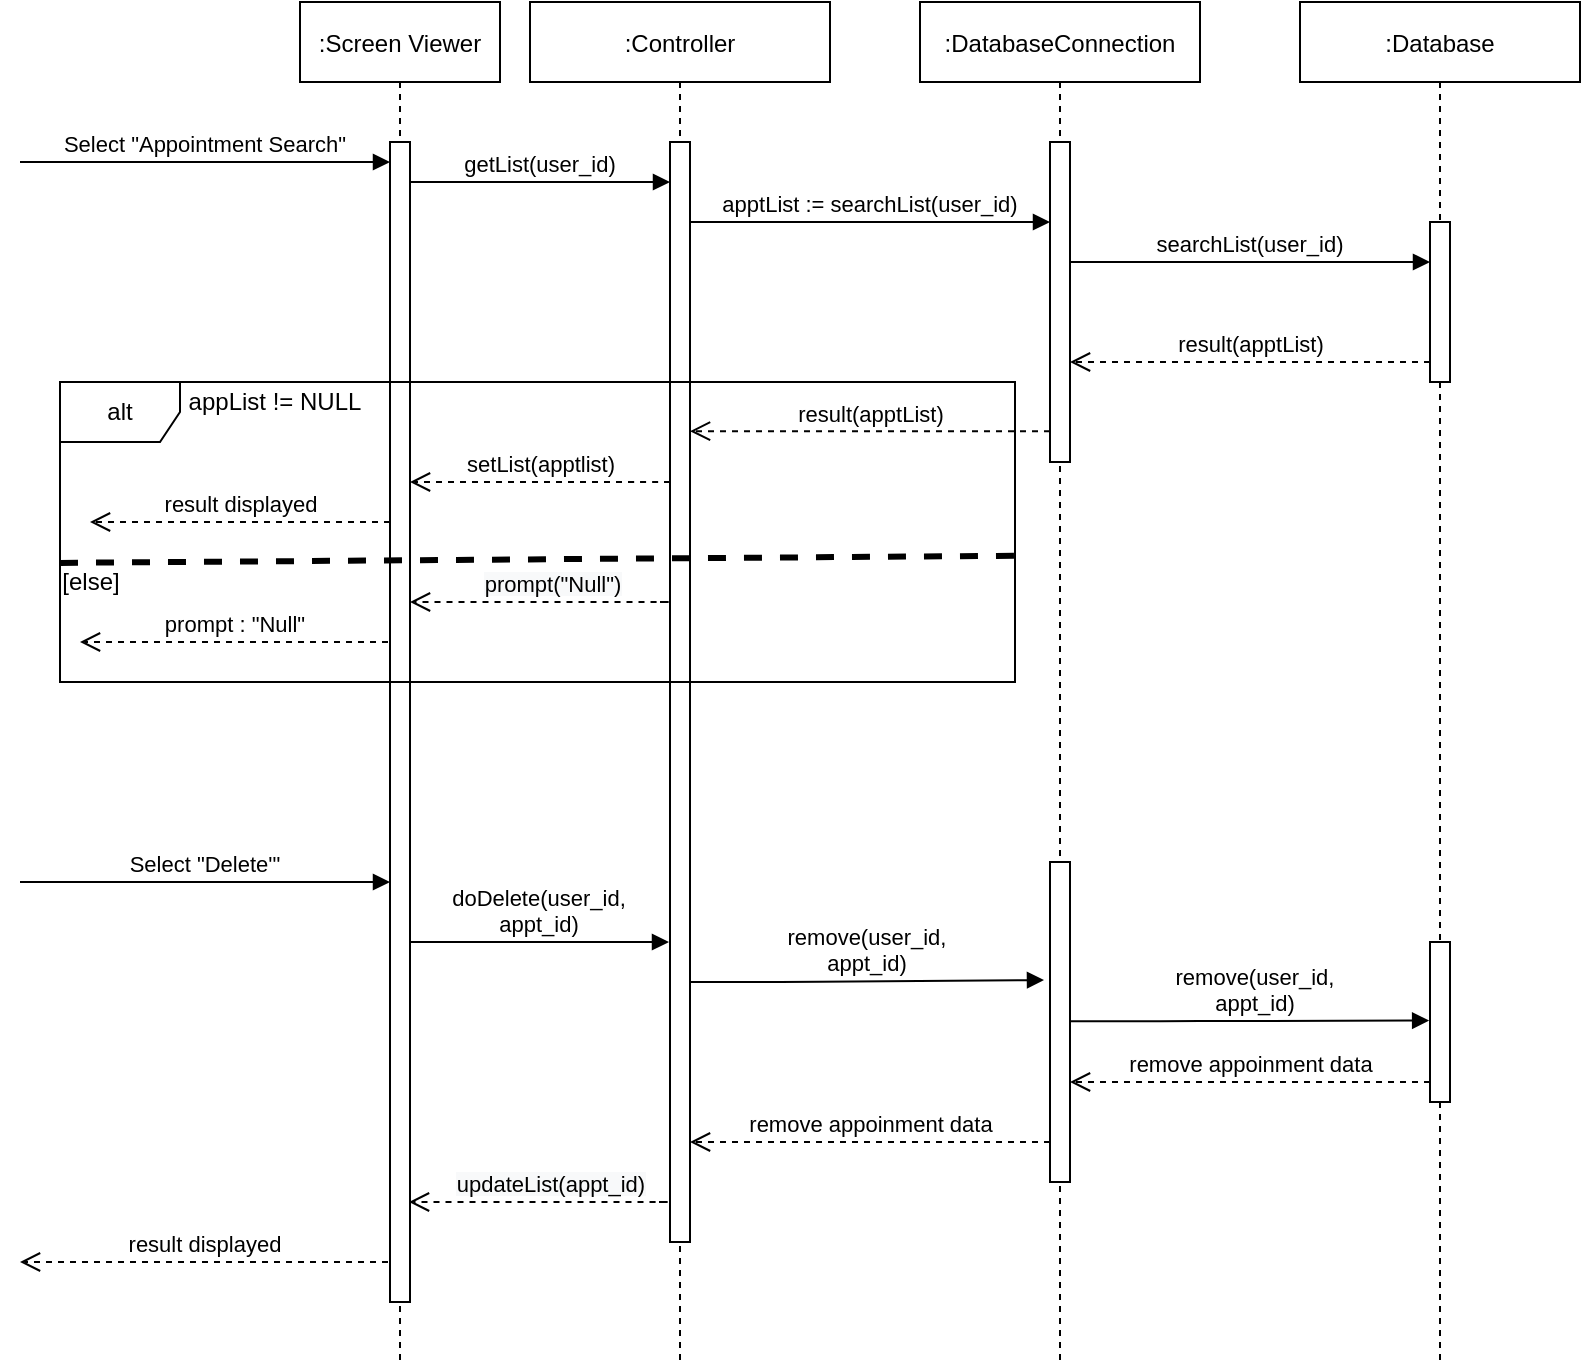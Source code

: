 <mxfile version="14.6.6" type="device"><diagram id="kgpKYQtTHZ0yAKxKKP6v" name="Page-1"><mxGraphModel dx="2775" dy="934" grid="1" gridSize="10" guides="1" tooltips="1" connect="1" arrows="1" fold="1" page="1" pageScale="1" pageWidth="850" pageHeight="1100" math="0" shadow="0"><root><mxCell id="0"/><mxCell id="1" parent="0"/><mxCell id="3nuBFxr9cyL0pnOWT2aG-1" value=":Screen Viewer" style="shape=umlLifeline;perimeter=lifelinePerimeter;container=1;collapsible=0;recursiveResize=0;rounded=0;shadow=0;strokeWidth=1;" parent="1" vertex="1"><mxGeometry x="-700" y="10" width="100" height="680" as="geometry"/></mxCell><mxCell id="3nuBFxr9cyL0pnOWT2aG-2" value="" style="points=[];perimeter=orthogonalPerimeter;rounded=0;shadow=0;strokeWidth=1;" parent="3nuBFxr9cyL0pnOWT2aG-1" vertex="1"><mxGeometry x="45" y="70" width="10" height="580" as="geometry"/></mxCell><mxCell id="Qejirhv37qJJz6onfHlj-6" value=":DatabaseConnection" style="shape=umlLifeline;perimeter=lifelinePerimeter;container=1;collapsible=0;recursiveResize=0;rounded=0;shadow=0;strokeWidth=1;" vertex="1" parent="1"><mxGeometry x="-390" y="10" width="140" height="680" as="geometry"/></mxCell><mxCell id="Qejirhv37qJJz6onfHlj-7" value="" style="points=[];perimeter=orthogonalPerimeter;rounded=0;shadow=0;strokeWidth=1;" vertex="1" parent="Qejirhv37qJJz6onfHlj-6"><mxGeometry x="65" y="70" width="10" height="160" as="geometry"/></mxCell><mxCell id="Qejirhv37qJJz6onfHlj-9" value=":Database" style="shape=umlLifeline;perimeter=lifelinePerimeter;container=1;collapsible=0;recursiveResize=0;rounded=0;shadow=0;strokeWidth=1;" vertex="1" parent="1"><mxGeometry x="-200" y="10" width="140" height="680" as="geometry"/></mxCell><mxCell id="Qejirhv37qJJz6onfHlj-10" value="" style="points=[];perimeter=orthogonalPerimeter;rounded=0;shadow=0;strokeWidth=1;" vertex="1" parent="Qejirhv37qJJz6onfHlj-9"><mxGeometry x="65" y="110" width="10" height="80" as="geometry"/></mxCell><mxCell id="Qejirhv37qJJz6onfHlj-92" value="" style="points=[];perimeter=orthogonalPerimeter;rounded=0;shadow=0;strokeWidth=1;" vertex="1" parent="Qejirhv37qJJz6onfHlj-9"><mxGeometry x="65" y="470" width="10" height="80" as="geometry"/></mxCell><mxCell id="Qejirhv37qJJz6onfHlj-11" value="Select &quot;Appointment Search&quot;" style="verticalAlign=bottom;endArrow=block;shadow=0;strokeWidth=1;" edge="1" parent="1" target="3nuBFxr9cyL0pnOWT2aG-2"><mxGeometry relative="1" as="geometry"><mxPoint x="-840" y="90" as="sourcePoint"/><mxPoint x="-658.0" y="90" as="targetPoint"/></mxGeometry></mxCell><mxCell id="Qejirhv37qJJz6onfHlj-48" value="Select &quot;Delete'&quot;" style="verticalAlign=bottom;endArrow=block;shadow=0;strokeWidth=1;" edge="1" parent="1"><mxGeometry relative="1" as="geometry"><mxPoint x="-840" y="450" as="sourcePoint"/><mxPoint x="-655" y="450" as="targetPoint"/></mxGeometry></mxCell><mxCell id="Qejirhv37qJJz6onfHlj-49" value=":Controller" style="shape=umlLifeline;perimeter=lifelinePerimeter;container=1;collapsible=0;recursiveResize=0;rounded=0;shadow=0;strokeWidth=1;" vertex="1" parent="1"><mxGeometry x="-585" y="10" width="150" height="680" as="geometry"/></mxCell><mxCell id="Qejirhv37qJJz6onfHlj-50" value="" style="points=[];perimeter=orthogonalPerimeter;rounded=0;shadow=0;strokeWidth=1;" vertex="1" parent="Qejirhv37qJJz6onfHlj-49"><mxGeometry x="70" y="70" width="10" height="550" as="geometry"/></mxCell><mxCell id="Qejirhv37qJJz6onfHlj-54" value="getList(user_id)" style="verticalAlign=bottom;endArrow=block;shadow=0;strokeWidth=1;" edge="1" parent="1" source="3nuBFxr9cyL0pnOWT2aG-2" target="Qejirhv37qJJz6onfHlj-50"><mxGeometry relative="1" as="geometry"><mxPoint x="-640" y="110" as="sourcePoint"/><mxPoint x="-510" y="110" as="targetPoint"/><Array as="points"><mxPoint x="-590" y="100"/></Array></mxGeometry></mxCell><mxCell id="Qejirhv37qJJz6onfHlj-55" value="apptList := searchList(user_id)" style="verticalAlign=bottom;endArrow=block;shadow=0;strokeWidth=1;" edge="1" parent="1" source="Qejirhv37qJJz6onfHlj-50" target="Qejirhv37qJJz6onfHlj-7"><mxGeometry relative="1" as="geometry"><mxPoint x="-500" y="130" as="sourcePoint"/><mxPoint x="-370" y="130" as="targetPoint"/><Array as="points"><mxPoint x="-420" y="120"/></Array></mxGeometry></mxCell><mxCell id="Qejirhv37qJJz6onfHlj-56" value="searchList(user_id)" style="verticalAlign=bottom;endArrow=block;shadow=0;strokeWidth=1;" edge="1" parent="1" source="Qejirhv37qJJz6onfHlj-7" target="Qejirhv37qJJz6onfHlj-10"><mxGeometry relative="1" as="geometry"><mxPoint x="-340" y="150" as="sourcePoint"/><mxPoint x="-190" y="140" as="targetPoint"/><Array as="points"><mxPoint x="-150" y="140"/></Array></mxGeometry></mxCell><mxCell id="Qejirhv37qJJz6onfHlj-57" value="alt" style="shape=umlFrame;whiteSpace=wrap;html=1;align=center;" vertex="1" parent="1"><mxGeometry x="-820" y="200" width="477.5" height="150" as="geometry"/></mxCell><mxCell id="Qejirhv37qJJz6onfHlj-61" value="result(apptList)" style="html=1;verticalAlign=bottom;endArrow=open;dashed=1;endSize=8;" edge="1" parent="1" target="Qejirhv37qJJz6onfHlj-7"><mxGeometry relative="1" as="geometry"><mxPoint x="-135" y="190" as="sourcePoint"/><mxPoint x="-290" y="240" as="targetPoint"/><Array as="points"><mxPoint x="-200" y="190"/></Array></mxGeometry></mxCell><mxCell id="Qejirhv37qJJz6onfHlj-62" value="result(apptList)" style="html=1;verticalAlign=bottom;endArrow=open;dashed=1;endSize=8;" edge="1" parent="1" source="Qejirhv37qJJz6onfHlj-7" target="Qejirhv37qJJz6onfHlj-50"><mxGeometry relative="1" as="geometry"><mxPoint x="-330" y="224" as="sourcePoint"/><mxPoint x="-500" y="224.58" as="targetPoint"/><Array as="points"><mxPoint x="-385" y="224.58"/></Array></mxGeometry></mxCell><mxCell id="Qejirhv37qJJz6onfHlj-65" value="setList(apptlist)" style="html=1;verticalAlign=bottom;endArrow=open;dashed=1;endSize=8;" edge="1" parent="1" source="Qejirhv37qJJz6onfHlj-50"><mxGeometry relative="1" as="geometry"><mxPoint x="-520" y="240" as="sourcePoint"/><mxPoint x="-645" y="250" as="targetPoint"/><Array as="points"><mxPoint x="-525" y="250"/></Array></mxGeometry></mxCell><mxCell id="Qejirhv37qJJz6onfHlj-67" value="appList != NULL" style="text;html=1;align=center;verticalAlign=middle;whiteSpace=wrap;rounded=0;labelBackgroundColor=#ffffff;fontStyle=0" vertex="1" parent="1"><mxGeometry x="-780" y="200" width="134.5" height="20" as="geometry"/></mxCell><mxCell id="Qejirhv37qJJz6onfHlj-66" value="" style="endArrow=none;dashed=1;html=1;strokeWidth=3;exitX=0;exitY=0.454;exitDx=0;exitDy=0;exitPerimeter=0;entryX=1.008;entryY=0.579;entryDx=0;entryDy=0;entryPerimeter=0;" edge="1" parent="1" target="Qejirhv37qJJz6onfHlj-57"><mxGeometry width="50" height="50" relative="1" as="geometry"><mxPoint x="-820" y="290.44" as="sourcePoint"/><mxPoint x="-430" y="290" as="targetPoint"/></mxGeometry></mxCell><mxCell id="Qejirhv37qJJz6onfHlj-68" value="[else]" style="text;html=1;align=center;verticalAlign=middle;whiteSpace=wrap;rounded=0;labelBackgroundColor=#ffffff;fontStyle=0" vertex="1" parent="1"><mxGeometry x="-820" y="290" width="31" height="20" as="geometry"/></mxCell><mxCell id="Qejirhv37qJJz6onfHlj-70" value="&lt;span style=&quot;background-color: rgb(248 , 249 , 250)&quot;&gt;&lt;font style=&quot;font-size: 11px&quot;&gt;prompt(&quot;Null&quot;)&lt;/font&gt;&lt;/span&gt;" style="html=1;verticalAlign=bottom;endArrow=open;dashed=1;endSize=8;" edge="1" parent="1" target="3nuBFxr9cyL0pnOWT2aG-2"><mxGeometry relative="1" as="geometry"><mxPoint x="-520" y="310" as="sourcePoint"/><mxPoint x="-640" y="320" as="targetPoint"/><Array as="points"><mxPoint x="-512" y="310"/><mxPoint x="-560" y="310"/></Array></mxGeometry></mxCell><mxCell id="Qejirhv37qJJz6onfHlj-72" value="result displayed" style="html=1;verticalAlign=bottom;endArrow=open;dashed=1;endSize=8;" edge="1" parent="1"><mxGeometry relative="1" as="geometry"><mxPoint x="-655" y="270" as="sourcePoint"/><mxPoint x="-805" y="270" as="targetPoint"/><Array as="points"/></mxGeometry></mxCell><mxCell id="Qejirhv37qJJz6onfHlj-73" value="prompt : &quot;Null&quot;" style="html=1;verticalAlign=bottom;endArrow=open;dashed=1;endSize=8;" edge="1" parent="1"><mxGeometry relative="1" as="geometry"><mxPoint x="-656" y="330" as="sourcePoint"/><mxPoint x="-810" y="330" as="targetPoint"/><Array as="points"><mxPoint x="-690" y="330"/></Array></mxGeometry></mxCell><mxCell id="Qejirhv37qJJz6onfHlj-87" value="doDelete(user_id, &#10;appt_id)" style="verticalAlign=bottom;endArrow=block;shadow=0;strokeWidth=1;" edge="1" parent="1"><mxGeometry relative="1" as="geometry"><mxPoint x="-645.5" y="480" as="sourcePoint"/><mxPoint x="-515.5" y="480" as="targetPoint"/><Array as="points"><mxPoint x="-590.5" y="480"/></Array></mxGeometry></mxCell><mxCell id="Qejirhv37qJJz6onfHlj-88" value="" style="points=[];perimeter=orthogonalPerimeter;rounded=0;shadow=0;strokeWidth=1;" vertex="1" parent="1"><mxGeometry x="-325" y="440" width="10" height="160" as="geometry"/></mxCell><mxCell id="Qejirhv37qJJz6onfHlj-89" value="remove(user_id,&#10;appt_id)" style="verticalAlign=bottom;endArrow=block;shadow=0;strokeWidth=1;" edge="1" parent="1"><mxGeometry relative="1" as="geometry"><mxPoint x="-505" y="500" as="sourcePoint"/><mxPoint x="-328" y="499" as="targetPoint"/><Array as="points"><mxPoint x="-450" y="500"/></Array></mxGeometry></mxCell><mxCell id="Qejirhv37qJJz6onfHlj-90" value="remove(user_id,&#10;appt_id)" style="verticalAlign=bottom;endArrow=block;shadow=0;strokeWidth=1;entryX=-0.043;entryY=0.491;entryDx=0;entryDy=0;entryPerimeter=0;" edge="1" parent="1" target="Qejirhv37qJJz6onfHlj-92"><mxGeometry x="0.03" relative="1" as="geometry"><mxPoint x="-315" y="519.58" as="sourcePoint"/><mxPoint x="-140" y="520" as="targetPoint"/><Array as="points"><mxPoint x="-260" y="519.58"/></Array><mxPoint as="offset"/></mxGeometry></mxCell><mxCell id="Qejirhv37qJJz6onfHlj-94" value="remove appoinment data" style="html=1;verticalAlign=bottom;endArrow=open;dashed=1;endSize=8;" edge="1" parent="1"><mxGeometry relative="1" as="geometry"><mxPoint x="-135" y="550" as="sourcePoint"/><mxPoint x="-315" y="550" as="targetPoint"/><Array as="points"><mxPoint x="-200" y="550"/></Array></mxGeometry></mxCell><mxCell id="Qejirhv37qJJz6onfHlj-95" value="remove appoinment data" style="html=1;verticalAlign=bottom;endArrow=open;dashed=1;endSize=8;" edge="1" parent="1"><mxGeometry relative="1" as="geometry"><mxPoint x="-325" y="580" as="sourcePoint"/><mxPoint x="-505" y="580" as="targetPoint"/><Array as="points"><mxPoint x="-390" y="580"/></Array></mxGeometry></mxCell><mxCell id="Qejirhv37qJJz6onfHlj-98" value="&lt;span style=&quot;background-color: rgb(248 , 249 , 250)&quot;&gt;&lt;font style=&quot;font-size: 11px&quot;&gt;updateList(appt_id)&lt;/font&gt;&lt;/span&gt;" style="html=1;verticalAlign=bottom;endArrow=open;dashed=1;endSize=8;" edge="1" parent="1"><mxGeometry relative="1" as="geometry"><mxPoint x="-520.5" y="610" as="sourcePoint"/><mxPoint x="-645.5" y="610" as="targetPoint"/><Array as="points"><mxPoint x="-512.5" y="610"/><mxPoint x="-560.5" y="610"/></Array></mxGeometry></mxCell><mxCell id="Qejirhv37qJJz6onfHlj-100" value="result displayed" style="html=1;verticalAlign=bottom;endArrow=open;dashed=1;endSize=8;" edge="1" parent="1"><mxGeometry relative="1" as="geometry"><mxPoint x="-656" y="640" as="sourcePoint"/><mxPoint x="-840" y="640" as="targetPoint"/><Array as="points"><mxPoint x="-690" y="640"/></Array></mxGeometry></mxCell></root></mxGraphModel></diagram></mxfile>